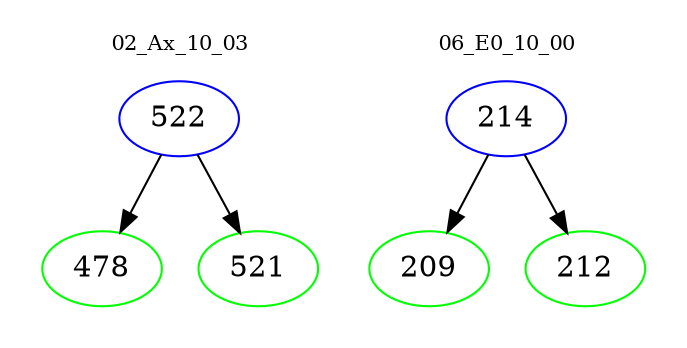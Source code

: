 digraph{
subgraph cluster_0 {
color = white
label = "02_Ax_10_03";
fontsize=10;
T0_522 [label="522", color="blue"]
T0_522 -> T0_478 [color="black"]
T0_478 [label="478", color="green"]
T0_522 -> T0_521 [color="black"]
T0_521 [label="521", color="green"]
}
subgraph cluster_1 {
color = white
label = "06_E0_10_00";
fontsize=10;
T1_214 [label="214", color="blue"]
T1_214 -> T1_209 [color="black"]
T1_209 [label="209", color="green"]
T1_214 -> T1_212 [color="black"]
T1_212 [label="212", color="green"]
}
}
